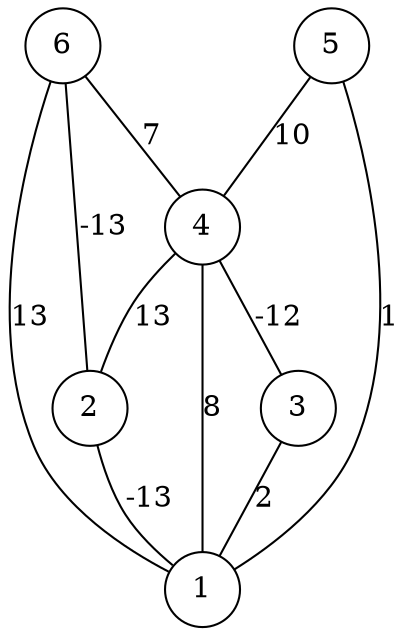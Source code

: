 graph { 
	 fontname="Helvetica,Arial,sans-serif" 
	 node [shape = circle]; 
	 6 -- 1 [label = "13"];
	 6 -- 2 [label = "-13"];
	 6 -- 4 [label = "7"];
	 5 -- 1 [label = "1"];
	 5 -- 4 [label = "10"];
	 4 -- 1 [label = "8"];
	 4 -- 2 [label = "13"];
	 4 -- 3 [label = "-12"];
	 3 -- 1 [label = "2"];
	 2 -- 1 [label = "-13"];
	 1;
	 2;
	 3;
	 4;
	 5;
	 6;
}
